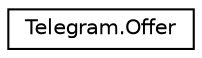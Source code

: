 digraph "Graphical Class Hierarchy"
{
 // INTERACTIVE_SVG=YES
 // LATEX_PDF_SIZE
  edge [fontname="Helvetica",fontsize="10",labelfontname="Helvetica",labelfontsize="10"];
  node [fontname="Helvetica",fontsize="10",shape=record];
  rankdir="LR";
  Node0 [label="Telegram.Offer",height=0.2,width=0.4,color="black", fillcolor="white", style="filled",URL="$classTelegram_1_1Offer.html",tooltip="Clase que se encarga de controlar las ofertas."];
}
